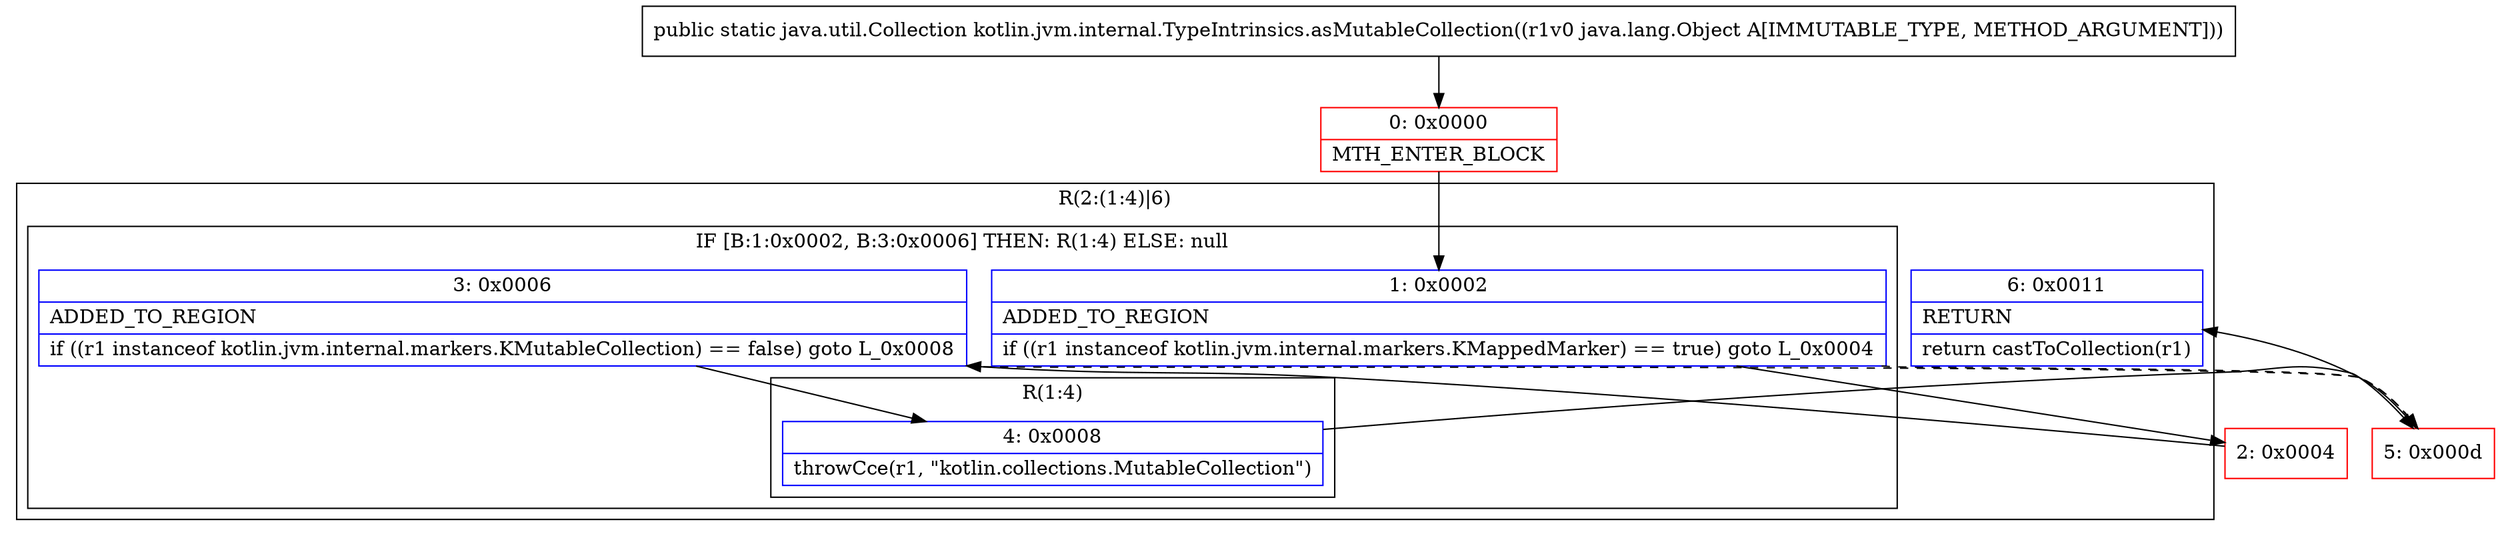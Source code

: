digraph "CFG forkotlin.jvm.internal.TypeIntrinsics.asMutableCollection(Ljava\/lang\/Object;)Ljava\/util\/Collection;" {
subgraph cluster_Region_766781913 {
label = "R(2:(1:4)|6)";
node [shape=record,color=blue];
subgraph cluster_IfRegion_135303064 {
label = "IF [B:1:0x0002, B:3:0x0006] THEN: R(1:4) ELSE: null";
node [shape=record,color=blue];
Node_1 [shape=record,label="{1\:\ 0x0002|ADDED_TO_REGION\l|if ((r1 instanceof kotlin.jvm.internal.markers.KMappedMarker) == true) goto L_0x0004\l}"];
Node_3 [shape=record,label="{3\:\ 0x0006|ADDED_TO_REGION\l|if ((r1 instanceof kotlin.jvm.internal.markers.KMutableCollection) == false) goto L_0x0008\l}"];
subgraph cluster_Region_1128394758 {
label = "R(1:4)";
node [shape=record,color=blue];
Node_4 [shape=record,label="{4\:\ 0x0008|throwCce(r1, \"kotlin.collections.MutableCollection\")\l}"];
}
}
Node_6 [shape=record,label="{6\:\ 0x0011|RETURN\l|return castToCollection(r1)\l}"];
}
Node_0 [shape=record,color=red,label="{0\:\ 0x0000|MTH_ENTER_BLOCK\l}"];
Node_2 [shape=record,color=red,label="{2\:\ 0x0004}"];
Node_5 [shape=record,color=red,label="{5\:\ 0x000d}"];
MethodNode[shape=record,label="{public static java.util.Collection kotlin.jvm.internal.TypeIntrinsics.asMutableCollection((r1v0 java.lang.Object A[IMMUTABLE_TYPE, METHOD_ARGUMENT])) }"];
MethodNode -> Node_0;
Node_1 -> Node_2;
Node_1 -> Node_5[style=dashed];
Node_3 -> Node_4;
Node_3 -> Node_5[style=dashed];
Node_4 -> Node_5;
Node_0 -> Node_1;
Node_2 -> Node_3;
Node_5 -> Node_6;
}

